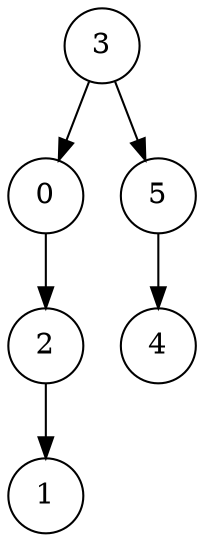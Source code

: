 digraph binaryTree { 
node[shape = circle]; 

Nodo1171157651[label = "3"];

Nodo1171157651 -> Nodo1011593489; 

Nodo1171157651 -> Nodo1953442611; 

Nodo1011593489[label = "0"];

Nodo1011593489 -> Nodo1297006477; 

Nodo1297006477[label = "2"];

Nodo1297006477 -> Nodo65213943; 

Nodo65213943[label = "1"];

Nodo1953442611[label = "5"];

Nodo1953442611 -> Nodo1648488355; 

Nodo1648488355[label = "4"];
}
